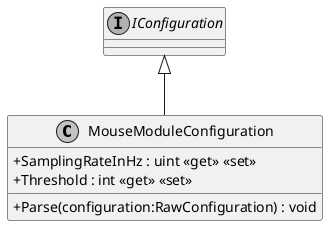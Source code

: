 @startuml
skinparam monochrome true
skinparam ClassAttributeIconSize 0
class MouseModuleConfiguration {
    + SamplingRateInHz : uint <<get>> <<set>>
    + Threshold : int <<get>> <<set>>
    + Parse(configuration:RawConfiguration) : void
}
interface IConfiguration
IConfiguration <|-- MouseModuleConfiguration
@enduml
